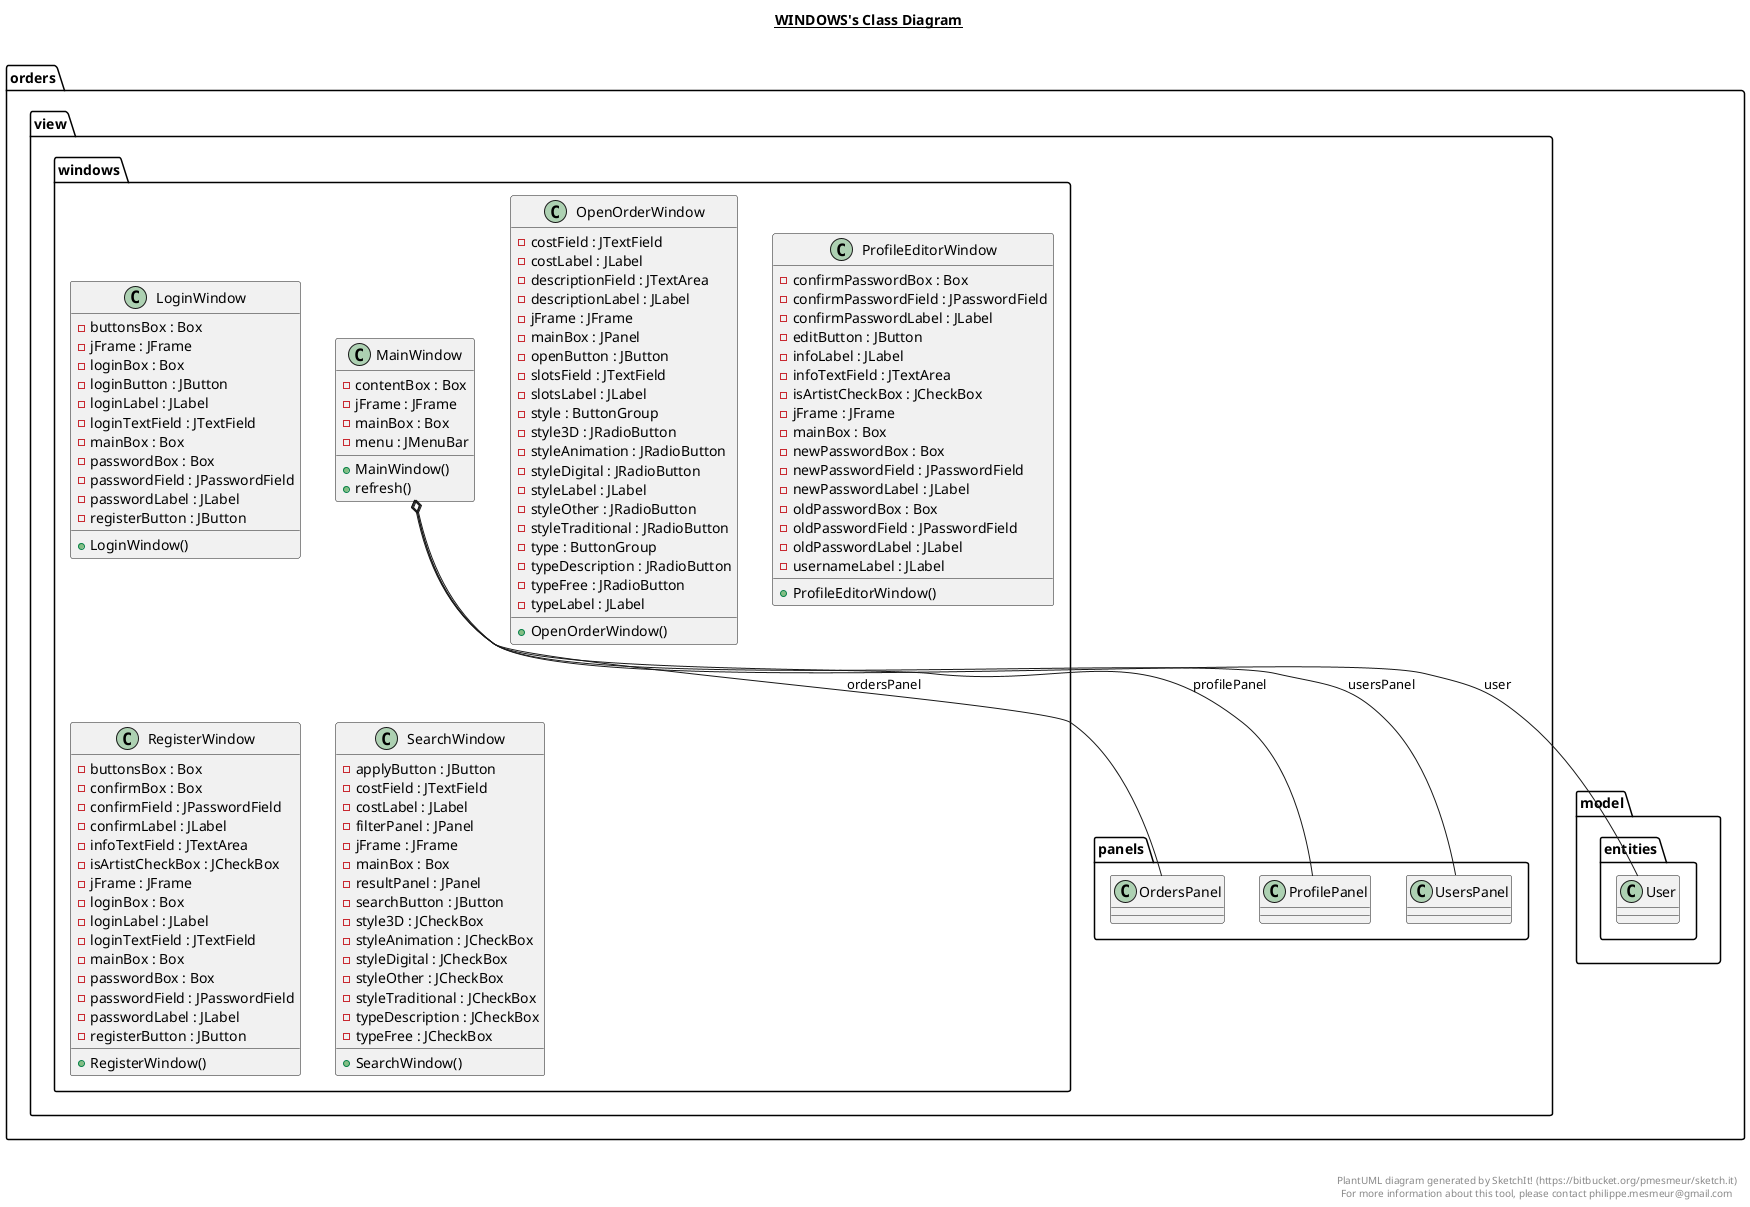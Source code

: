 @startuml

title __WINDOWS's Class Diagram__\n

  namespace orders {
    namespace view.windows {
      class orders.view.windows.LoginWindow {
          - buttonsBox : Box
          - jFrame : JFrame
          - loginBox : Box
          - loginButton : JButton
          - loginLabel : JLabel
          - loginTextField : JTextField
          - mainBox : Box
          - passwordBox : Box
          - passwordField : JPasswordField
          - passwordLabel : JLabel
          - registerButton : JButton
          + LoginWindow()
      }
    }
  }
  

  namespace orders {
    namespace view.windows {
      class orders.view.windows.MainWindow {
          - contentBox : Box
          - jFrame : JFrame
          - mainBox : Box
          - menu : JMenuBar
          + MainWindow()
          + refresh()
      }
    }
  }
  

  namespace orders {
    namespace view.windows {
      class orders.view.windows.OpenOrderWindow {
          - costField : JTextField
          - costLabel : JLabel
          - descriptionField : JTextArea
          - descriptionLabel : JLabel
          - jFrame : JFrame
          - mainBox : JPanel
          - openButton : JButton
          - slotsField : JTextField
          - slotsLabel : JLabel
          - style : ButtonGroup
          - style3D : JRadioButton
          - styleAnimation : JRadioButton
          - styleDigital : JRadioButton
          - styleLabel : JLabel
          - styleOther : JRadioButton
          - styleTraditional : JRadioButton
          - type : ButtonGroup
          - typeDescription : JRadioButton
          - typeFree : JRadioButton
          - typeLabel : JLabel
          + OpenOrderWindow()
      }
    }
  }
  

  namespace orders {
    namespace view.windows {
      class orders.view.windows.ProfileEditorWindow {
          - confirmPasswordBox : Box
          - confirmPasswordField : JPasswordField
          - confirmPasswordLabel : JLabel
          - editButton : JButton
          - infoLabel : JLabel
          - infoTextField : JTextArea
          - isArtistCheckBox : JCheckBox
          - jFrame : JFrame
          - mainBox : Box
          - newPasswordBox : Box
          - newPasswordField : JPasswordField
          - newPasswordLabel : JLabel
          - oldPasswordBox : Box
          - oldPasswordField : JPasswordField
          - oldPasswordLabel : JLabel
          - usernameLabel : JLabel
          + ProfileEditorWindow()
      }
    }
  }
  

  namespace orders {
    namespace view.windows {
      class orders.view.windows.RegisterWindow {
          - buttonsBox : Box
          - confirmBox : Box
          - confirmField : JPasswordField
          - confirmLabel : JLabel
          - infoTextField : JTextArea
          - isArtistCheckBox : JCheckBox
          - jFrame : JFrame
          - loginBox : Box
          - loginLabel : JLabel
          - loginTextField : JTextField
          - mainBox : Box
          - passwordBox : Box
          - passwordField : JPasswordField
          - passwordLabel : JLabel
          - registerButton : JButton
          + RegisterWindow()
      }
    }
  }
  

  namespace orders {
    namespace view.windows {
      class orders.view.windows.SearchWindow {
          - applyButton : JButton
          - costField : JTextField
          - costLabel : JLabel
          - filterPanel : JPanel
          - jFrame : JFrame
          - mainBox : Box
          - resultPanel : JPanel
          - searchButton : JButton
          - style3D : JCheckBox
          - styleAnimation : JCheckBox
          - styleDigital : JCheckBox
          - styleOther : JCheckBox
          - styleTraditional : JCheckBox
          - typeDescription : JCheckBox
          - typeFree : JCheckBox
          + SearchWindow()
      }
    }
  }
  

  orders.view.windows.MainWindow o-- orders.view.panels.OrdersPanel : ordersPanel
  orders.view.windows.MainWindow o-- orders.view.panels.ProfilePanel : profilePanel
  orders.view.windows.MainWindow o-- orders.model.entities.User : user
  orders.view.windows.MainWindow o-- orders.view.panels.UsersPanel : usersPanel


right footer


PlantUML diagram generated by SketchIt! (https://bitbucket.org/pmesmeur/sketch.it)
For more information about this tool, please contact philippe.mesmeur@gmail.com
endfooter

@enduml
